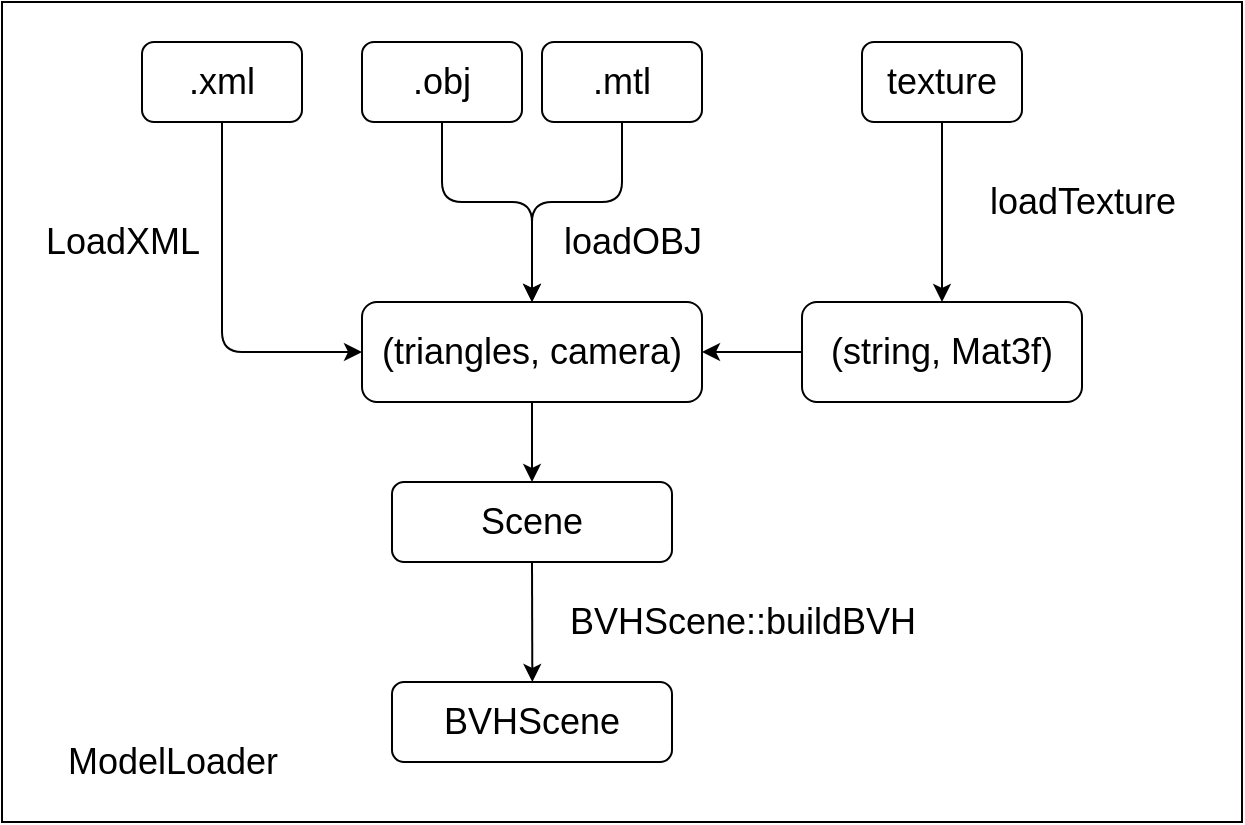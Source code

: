 <mxfile>
    <diagram id="U-5eIgU4g2z1UBs28WCJ" name="第 1 页">
        <mxGraphModel dx="812" dy="498" grid="1" gridSize="10" guides="1" tooltips="1" connect="1" arrows="1" fold="1" page="1" pageScale="1" pageWidth="1600" pageHeight="1200" math="0" shadow="0">
            <root>
                <mxCell id="0"/>
                <mxCell id="1" parent="0"/>
                <mxCell id="26" value="" style="rounded=0;whiteSpace=wrap;html=1;" vertex="1" parent="1">
                    <mxGeometry x="30" y="60" width="620" height="410" as="geometry"/>
                </mxCell>
                <mxCell id="15" style="edgeStyle=none;html=1;exitX=0.5;exitY=1;exitDx=0;exitDy=0;entryX=0;entryY=0.5;entryDx=0;entryDy=0;fontSize=18;" parent="1" source="2" target="10" edge="1">
                    <mxGeometry relative="1" as="geometry">
                        <Array as="points">
                            <mxPoint x="140" y="235"/>
                        </Array>
                    </mxGeometry>
                </mxCell>
                <mxCell id="16" value="LoadXML" style="edgeLabel;html=1;align=center;verticalAlign=middle;resizable=0;points=[];fontSize=18;" parent="15" vertex="1" connectable="0">
                    <mxGeometry x="-0.23" y="-4" relative="1" as="geometry">
                        <mxPoint x="-46" y="-11" as="offset"/>
                    </mxGeometry>
                </mxCell>
                <mxCell id="2" value="&lt;font style=&quot;font-size: 18px;&quot;&gt;.xml&lt;/font&gt;" style="rounded=1;whiteSpace=wrap;html=1;" parent="1" vertex="1">
                    <mxGeometry x="100" y="80" width="80" height="40" as="geometry"/>
                </mxCell>
                <mxCell id="11" style="edgeStyle=none;html=1;exitX=0.5;exitY=1;exitDx=0;exitDy=0;entryX=0.5;entryY=0;entryDx=0;entryDy=0;fontSize=18;" parent="1" source="3" target="10" edge="1">
                    <mxGeometry relative="1" as="geometry">
                        <Array as="points">
                            <mxPoint x="250" y="160"/>
                            <mxPoint x="295" y="160"/>
                        </Array>
                    </mxGeometry>
                </mxCell>
                <mxCell id="3" value="&lt;font style=&quot;font-size: 18px;&quot;&gt;.obj&lt;/font&gt;" style="rounded=1;whiteSpace=wrap;html=1;" parent="1" vertex="1">
                    <mxGeometry x="210" y="80" width="80" height="40" as="geometry"/>
                </mxCell>
                <mxCell id="12" style="edgeStyle=none;html=1;exitX=0.5;exitY=1;exitDx=0;exitDy=0;entryX=0.5;entryY=0;entryDx=0;entryDy=0;fontSize=18;" parent="1" source="4" target="10" edge="1">
                    <mxGeometry relative="1" as="geometry">
                        <Array as="points">
                            <mxPoint x="340" y="160"/>
                            <mxPoint x="295" y="160"/>
                        </Array>
                    </mxGeometry>
                </mxCell>
                <mxCell id="4" value="&lt;font style=&quot;font-size: 18px;&quot;&gt;.mtl&lt;/font&gt;" style="rounded=1;whiteSpace=wrap;html=1;" parent="1" vertex="1">
                    <mxGeometry x="300" y="80" width="80" height="40" as="geometry"/>
                </mxCell>
                <mxCell id="6" style="edgeStyle=none;html=1;exitX=0.5;exitY=1;exitDx=0;exitDy=0;fontSize=18;" parent="1" source="5" edge="1">
                    <mxGeometry relative="1" as="geometry">
                        <mxPoint x="500" y="210" as="targetPoint"/>
                    </mxGeometry>
                </mxCell>
                <mxCell id="5" value="&lt;font style=&quot;font-size: 18px;&quot;&gt;texture&lt;/font&gt;" style="rounded=1;whiteSpace=wrap;html=1;" parent="1" vertex="1">
                    <mxGeometry x="460" y="80" width="80" height="40" as="geometry"/>
                </mxCell>
                <mxCell id="7" value="loadTexture" style="text;html=1;align=center;verticalAlign=middle;resizable=0;points=[];autosize=1;strokeColor=none;fillColor=none;fontSize=18;" parent="1" vertex="1">
                    <mxGeometry x="510" y="140" width="120" height="40" as="geometry"/>
                </mxCell>
                <mxCell id="21" style="edgeStyle=none;html=1;exitX=0;exitY=0.5;exitDx=0;exitDy=0;entryX=1;entryY=0.5;entryDx=0;entryDy=0;fontSize=18;" parent="1" source="9" target="10" edge="1">
                    <mxGeometry relative="1" as="geometry"/>
                </mxCell>
                <mxCell id="9" value="(string, Mat3f)" style="rounded=1;whiteSpace=wrap;html=1;fontSize=18;" parent="1" vertex="1">
                    <mxGeometry x="430" y="210" width="140" height="50" as="geometry"/>
                </mxCell>
                <mxCell id="19" value="" style="edgeStyle=none;html=1;fontSize=18;" parent="1" source="10" target="18" edge="1">
                    <mxGeometry relative="1" as="geometry"/>
                </mxCell>
                <mxCell id="10" value="(triangles, camera)" style="rounded=1;whiteSpace=wrap;html=1;fontSize=18;" parent="1" vertex="1">
                    <mxGeometry x="210" y="210" width="170" height="50" as="geometry"/>
                </mxCell>
                <mxCell id="13" value="loadOBJ" style="text;html=1;align=center;verticalAlign=middle;resizable=0;points=[];autosize=1;strokeColor=none;fillColor=none;fontSize=18;" parent="1" vertex="1">
                    <mxGeometry x="300" y="160" width="90" height="40" as="geometry"/>
                </mxCell>
                <mxCell id="22" style="edgeStyle=none;html=1;exitX=0.5;exitY=1;exitDx=0;exitDy=0;fontSize=18;" parent="1" source="18" edge="1">
                    <mxGeometry relative="1" as="geometry">
                        <mxPoint x="295.176" y="400" as="targetPoint"/>
                    </mxGeometry>
                </mxCell>
                <mxCell id="18" value="Scene" style="rounded=1;whiteSpace=wrap;html=1;fontSize=18;" parent="1" vertex="1">
                    <mxGeometry x="225" y="300" width="140" height="40" as="geometry"/>
                </mxCell>
                <mxCell id="23" value="BVHScene::buildBVH" style="text;html=1;align=center;verticalAlign=middle;resizable=0;points=[];autosize=1;strokeColor=none;fillColor=none;fontSize=18;" parent="1" vertex="1">
                    <mxGeometry x="300" y="350" width="200" height="40" as="geometry"/>
                </mxCell>
                <mxCell id="24" value="BVHScene" style="rounded=1;whiteSpace=wrap;html=1;fontSize=18;" parent="1" vertex="1">
                    <mxGeometry x="225" y="400" width="140" height="40" as="geometry"/>
                </mxCell>
                <mxCell id="25" value="ModelLoader" style="text;html=1;align=center;verticalAlign=middle;resizable=0;points=[];autosize=1;strokeColor=none;fillColor=none;fontSize=18;" parent="1" vertex="1">
                    <mxGeometry x="50" y="420" width="130" height="40" as="geometry"/>
                </mxCell>
            </root>
        </mxGraphModel>
    </diagram>
</mxfile>
